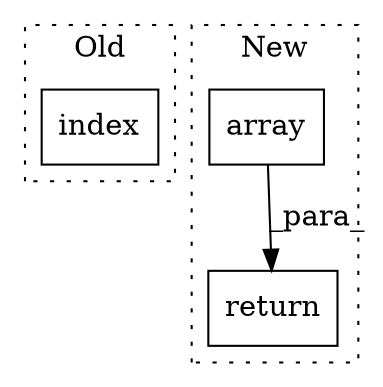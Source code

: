 digraph G {
subgraph cluster0 {
1 [label="index" a="32" s="21088,21109" l="6,1" shape="box"];
label = "Old";
style="dotted";
}
subgraph cluster1 {
2 [label="array" a="32" s="21148,21165" l="6,1" shape="box"];
3 [label="return" a="41" s="21138" l="7" shape="box"];
label = "New";
style="dotted";
}
2 -> 3 [label="_para_"];
}